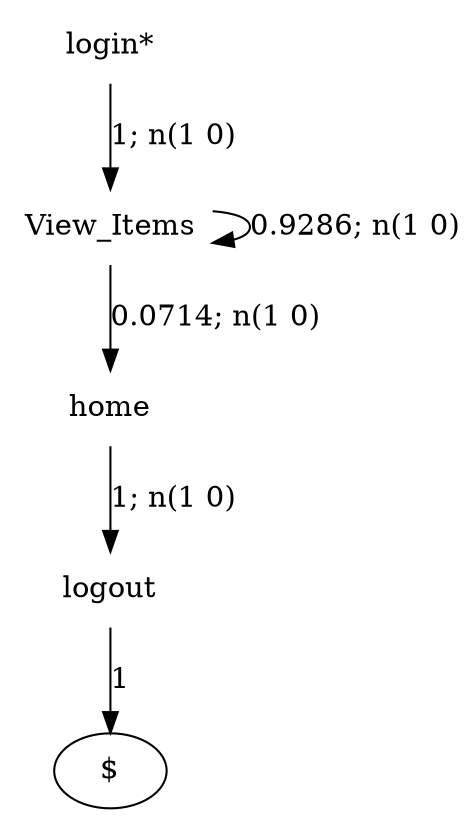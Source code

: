digraph G {"login*" [label="login*",shape=none];"View_Items" [label="View_Items",shape=none];"home" [label="home",shape=none];"logout" [label="logout",shape=none];"login*"->"View_Items" [style=solid,label="1; n(1 0)"];"View_Items"->"View_Items" [style=solid,label="0.9286; n(1 0)"];"View_Items"->"home" [style=solid,label="0.0714; n(1 0)"];"home"->"logout" [style=solid,label="1; n(1 0)"];"logout"->"$" [style=solid,label="1"];}